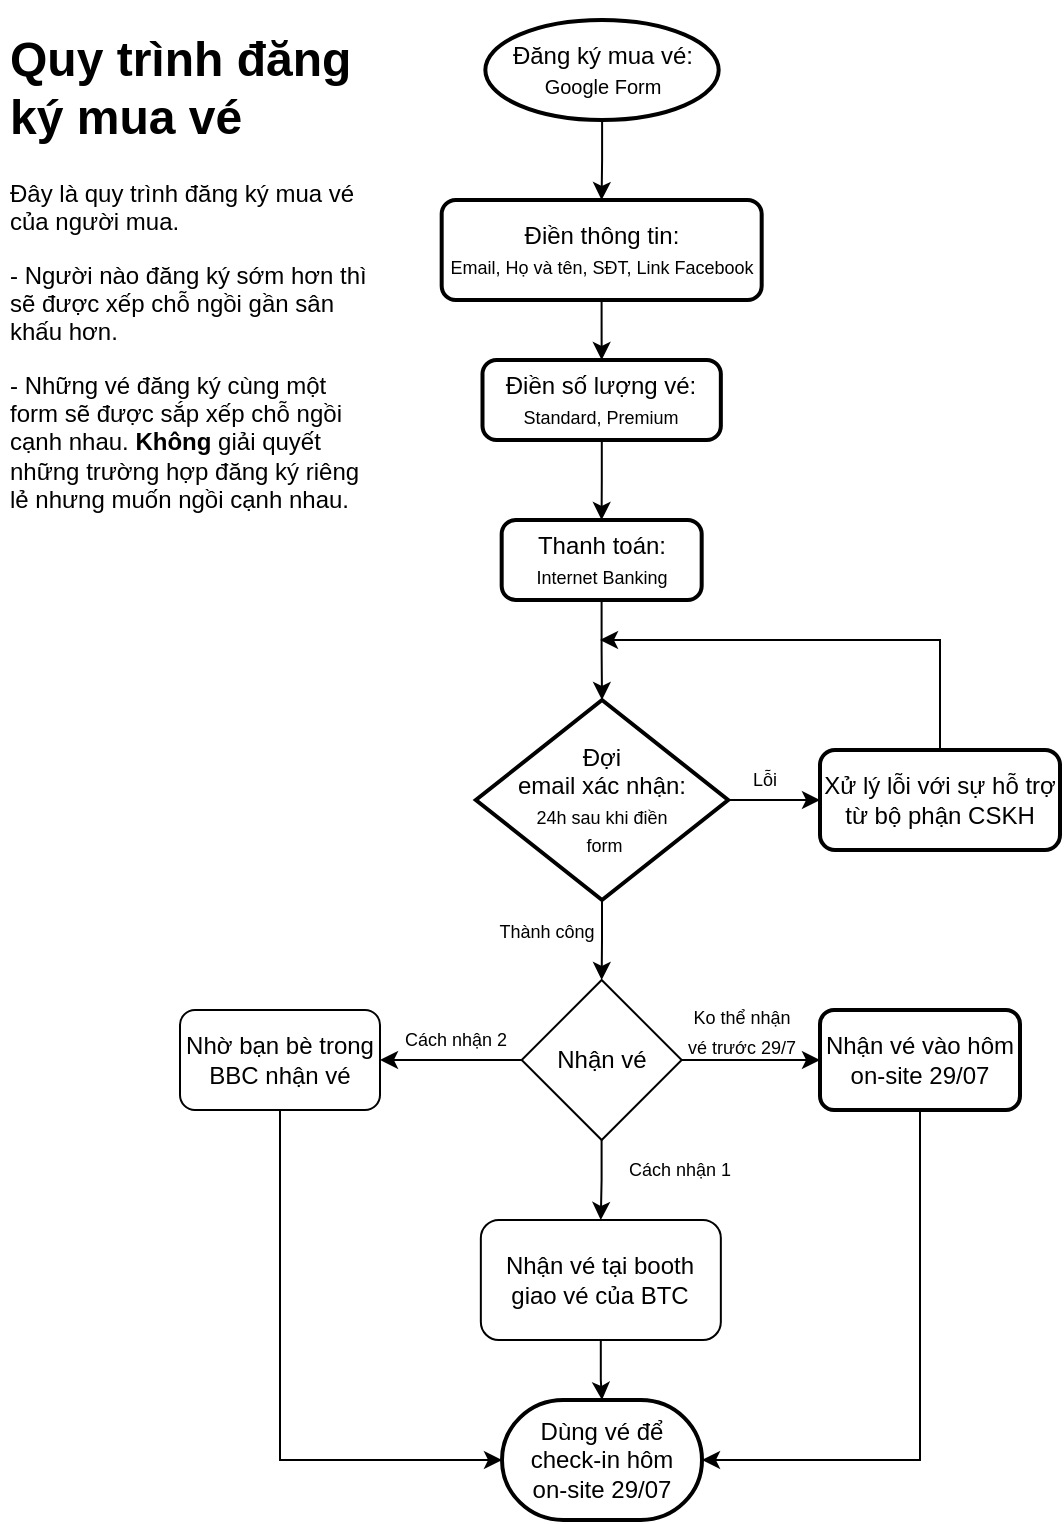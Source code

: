 <mxfile version="21.3.7" type="google">
  <diagram id="C5RBs43oDa-KdzZeNtuy" name="Page-1">
    <mxGraphModel grid="1" page="1" gridSize="10" guides="1" tooltips="1" connect="1" arrows="1" fold="1" pageScale="1" pageWidth="827" pageHeight="1169" math="0" shadow="0">
      <root>
        <mxCell id="WIyWlLk6GJQsqaUBKTNV-0" />
        <mxCell id="WIyWlLk6GJQsqaUBKTNV-1" parent="WIyWlLk6GJQsqaUBKTNV-0" />
        <mxCell id="YthEnGaVmXJWopxYmtOM-2" style="edgeStyle=orthogonalEdgeStyle;rounded=0;orthogonalLoop=1;jettySize=auto;html=1;" edge="1" parent="WIyWlLk6GJQsqaUBKTNV-1" source="YthEnGaVmXJWopxYmtOM-0" target="YthEnGaVmXJWopxYmtOM-1">
          <mxGeometry relative="1" as="geometry" />
        </mxCell>
        <mxCell id="YthEnGaVmXJWopxYmtOM-0" value="Đăng ký mua vé:&lt;br&gt;&lt;font size=&quot;1&quot;&gt;Google Form&lt;/font&gt;" style="strokeWidth=2;html=1;shape=mxgraph.flowchart.start_1;whiteSpace=wrap;" vertex="1" parent="WIyWlLk6GJQsqaUBKTNV-1">
          <mxGeometry x="262.67" y="30" width="116.67" height="50" as="geometry" />
        </mxCell>
        <mxCell id="YthEnGaVmXJWopxYmtOM-4" style="edgeStyle=orthogonalEdgeStyle;rounded=0;orthogonalLoop=1;jettySize=auto;html=1;entryX=0.5;entryY=0;entryDx=0;entryDy=0;" edge="1" parent="WIyWlLk6GJQsqaUBKTNV-1" source="YthEnGaVmXJWopxYmtOM-1" target="YthEnGaVmXJWopxYmtOM-3">
          <mxGeometry relative="1" as="geometry" />
        </mxCell>
        <mxCell id="YthEnGaVmXJWopxYmtOM-1" value="Điền thông tin:&lt;br&gt;&lt;font style=&quot;font-size: 9px;&quot;&gt;Email, Họ và tên, SĐT, Link Facebook&lt;/font&gt;" style="rounded=1;whiteSpace=wrap;html=1;absoluteArcSize=1;arcSize=14;strokeWidth=2;" vertex="1" parent="WIyWlLk6GJQsqaUBKTNV-1">
          <mxGeometry x="240.84" y="120" width="160" height="50" as="geometry" />
        </mxCell>
        <mxCell id="YthEnGaVmXJWopxYmtOM-6" value="" style="edgeStyle=orthogonalEdgeStyle;rounded=0;orthogonalLoop=1;jettySize=auto;html=1;" edge="1" parent="WIyWlLk6GJQsqaUBKTNV-1" source="YthEnGaVmXJWopxYmtOM-3" target="YthEnGaVmXJWopxYmtOM-5">
          <mxGeometry relative="1" as="geometry" />
        </mxCell>
        <mxCell id="YthEnGaVmXJWopxYmtOM-3" value="Điền số lượng vé:&lt;br&gt;&lt;font style=&quot;font-size: 9px;&quot;&gt;Standard, Premium&lt;/font&gt;" style="rounded=1;whiteSpace=wrap;html=1;absoluteArcSize=1;arcSize=14;strokeWidth=2;" vertex="1" parent="WIyWlLk6GJQsqaUBKTNV-1">
          <mxGeometry x="261.25" y="200" width="119.17" height="40" as="geometry" />
        </mxCell>
        <mxCell id="u06lM266lvLZw7qXxRKr-27" value="" style="edgeStyle=orthogonalEdgeStyle;rounded=0;orthogonalLoop=1;jettySize=auto;html=1;" edge="1" parent="WIyWlLk6GJQsqaUBKTNV-1" source="YthEnGaVmXJWopxYmtOM-5" target="u06lM266lvLZw7qXxRKr-26">
          <mxGeometry relative="1" as="geometry" />
        </mxCell>
        <mxCell id="YthEnGaVmXJWopxYmtOM-5" value="Thanh toán:&lt;br&gt;&lt;font style=&quot;font-size: 9px;&quot;&gt;Internet Banking&lt;/font&gt;" style="rounded=1;whiteSpace=wrap;html=1;absoluteArcSize=1;arcSize=14;strokeWidth=2;" vertex="1" parent="WIyWlLk6GJQsqaUBKTNV-1">
          <mxGeometry x="270.84" y="280" width="100" height="40" as="geometry" />
        </mxCell>
        <mxCell id="u06lM266lvLZw7qXxRKr-3" value="" style="edgeStyle=orthogonalEdgeStyle;rounded=0;orthogonalLoop=1;jettySize=auto;html=1;" edge="1" parent="WIyWlLk6GJQsqaUBKTNV-1" source="u06lM266lvLZw7qXxRKr-0" target="u06lM266lvLZw7qXxRKr-2">
          <mxGeometry relative="1" as="geometry" />
        </mxCell>
        <mxCell id="u06lM266lvLZw7qXxRKr-5" value="" style="edgeStyle=orthogonalEdgeStyle;rounded=0;orthogonalLoop=1;jettySize=auto;html=1;" edge="1" parent="WIyWlLk6GJQsqaUBKTNV-1" source="u06lM266lvLZw7qXxRKr-0" target="u06lM266lvLZw7qXxRKr-4">
          <mxGeometry relative="1" as="geometry" />
        </mxCell>
        <mxCell id="u06lM266lvLZw7qXxRKr-13" style="edgeStyle=orthogonalEdgeStyle;rounded=0;orthogonalLoop=1;jettySize=auto;html=1;entryX=0;entryY=0.5;entryDx=0;entryDy=0;" edge="1" parent="WIyWlLk6GJQsqaUBKTNV-1" source="u06lM266lvLZw7qXxRKr-0" target="u06lM266lvLZw7qXxRKr-12">
          <mxGeometry relative="1" as="geometry" />
        </mxCell>
        <mxCell id="u06lM266lvLZw7qXxRKr-0" value="Nhận vé" style="rhombus;whiteSpace=wrap;html=1;" vertex="1" parent="WIyWlLk6GJQsqaUBKTNV-1">
          <mxGeometry x="280.84" y="510" width="80" height="80" as="geometry" />
        </mxCell>
        <mxCell id="u06lM266lvLZw7qXxRKr-17" style="edgeStyle=orthogonalEdgeStyle;rounded=0;orthogonalLoop=1;jettySize=auto;html=1;entryX=0.5;entryY=0;entryDx=0;entryDy=0;entryPerimeter=0;" edge="1" parent="WIyWlLk6GJQsqaUBKTNV-1" source="u06lM266lvLZw7qXxRKr-2" target="u06lM266lvLZw7qXxRKr-36">
          <mxGeometry relative="1" as="geometry">
            <mxPoint x="321" y="770" as="targetPoint" />
          </mxGeometry>
        </mxCell>
        <mxCell id="u06lM266lvLZw7qXxRKr-2" value="Nhận vé tại booth giao vé của BTC" style="rounded=1;whiteSpace=wrap;html=1;" vertex="1" parent="WIyWlLk6GJQsqaUBKTNV-1">
          <mxGeometry x="260.42" y="630" width="120" height="60" as="geometry" />
        </mxCell>
        <mxCell id="u06lM266lvLZw7qXxRKr-18" style="edgeStyle=orthogonalEdgeStyle;rounded=0;orthogonalLoop=1;jettySize=auto;html=1;entryX=0;entryY=0.5;entryDx=0;entryDy=0;entryPerimeter=0;" edge="1" parent="WIyWlLk6GJQsqaUBKTNV-1" source="u06lM266lvLZw7qXxRKr-4" target="u06lM266lvLZw7qXxRKr-36">
          <mxGeometry relative="1" as="geometry">
            <mxPoint x="256.26" y="797.5" as="targetPoint" />
            <Array as="points">
              <mxPoint x="160" y="750" />
            </Array>
          </mxGeometry>
        </mxCell>
        <mxCell id="u06lM266lvLZw7qXxRKr-4" value="Nhờ bạn bè trong BBC nhận vé" style="rounded=1;whiteSpace=wrap;html=1;" vertex="1" parent="WIyWlLk6GJQsqaUBKTNV-1">
          <mxGeometry x="110" y="525" width="100" height="50" as="geometry" />
        </mxCell>
        <mxCell id="u06lM266lvLZw7qXxRKr-9" value="&lt;font style=&quot;font-size: 9px;&quot;&gt;Cách nhận 1&lt;/font&gt;" style="text;html=1;strokeColor=none;fillColor=none;align=center;verticalAlign=middle;whiteSpace=wrap;rounded=0;" vertex="1" parent="WIyWlLk6GJQsqaUBKTNV-1">
          <mxGeometry x="330" y="589" width="60" height="30" as="geometry" />
        </mxCell>
        <mxCell id="u06lM266lvLZw7qXxRKr-11" value="&lt;font style=&quot;font-size: 9px;&quot;&gt;Cách nhận 2&lt;/font&gt;" style="text;html=1;strokeColor=none;fillColor=none;align=center;verticalAlign=middle;whiteSpace=wrap;rounded=0;" vertex="1" parent="WIyWlLk6GJQsqaUBKTNV-1">
          <mxGeometry x="218" y="524" width="60" height="30" as="geometry" />
        </mxCell>
        <mxCell id="u06lM266lvLZw7qXxRKr-21" style="edgeStyle=orthogonalEdgeStyle;rounded=0;orthogonalLoop=1;jettySize=auto;html=1;exitX=0.5;exitY=1;exitDx=0;exitDy=0;entryX=1;entryY=0.5;entryDx=0;entryDy=0;entryPerimeter=0;" edge="1" parent="WIyWlLk6GJQsqaUBKTNV-1" source="u06lM266lvLZw7qXxRKr-12" target="u06lM266lvLZw7qXxRKr-36">
          <mxGeometry relative="1" as="geometry">
            <mxPoint x="385.42" y="797.5" as="targetPoint" />
            <Array as="points">
              <mxPoint x="480" y="575" />
              <mxPoint x="480" y="750" />
            </Array>
          </mxGeometry>
        </mxCell>
        <mxCell id="u06lM266lvLZw7qXxRKr-12" value="Nhận vé vào hôm on-site 29/07" style="rounded=1;whiteSpace=wrap;html=1;absoluteArcSize=1;arcSize=14;strokeWidth=2;" vertex="1" parent="WIyWlLk6GJQsqaUBKTNV-1">
          <mxGeometry x="430" y="525" width="100" height="50" as="geometry" />
        </mxCell>
        <mxCell id="u06lM266lvLZw7qXxRKr-14" value="&lt;font style=&quot;font-size: 9px;&quot;&gt;Ko thể nhận vé trước 29/7&lt;/font&gt;" style="text;html=1;strokeColor=none;fillColor=none;align=center;verticalAlign=middle;whiteSpace=wrap;rounded=0;" vertex="1" parent="WIyWlLk6GJQsqaUBKTNV-1">
          <mxGeometry x="360.84" y="520" width="60" height="30" as="geometry" />
        </mxCell>
        <mxCell id="u06lM266lvLZw7qXxRKr-28" style="edgeStyle=orthogonalEdgeStyle;rounded=0;orthogonalLoop=1;jettySize=auto;html=1;entryX=0.5;entryY=0;entryDx=0;entryDy=0;" edge="1" parent="WIyWlLk6GJQsqaUBKTNV-1" source="u06lM266lvLZw7qXxRKr-26" target="u06lM266lvLZw7qXxRKr-0">
          <mxGeometry relative="1" as="geometry" />
        </mxCell>
        <mxCell id="u06lM266lvLZw7qXxRKr-31" value="" style="edgeStyle=orthogonalEdgeStyle;rounded=0;orthogonalLoop=1;jettySize=auto;html=1;" edge="1" parent="WIyWlLk6GJQsqaUBKTNV-1" source="u06lM266lvLZw7qXxRKr-26" target="u06lM266lvLZw7qXxRKr-30">
          <mxGeometry relative="1" as="geometry" />
        </mxCell>
        <mxCell id="u06lM266lvLZw7qXxRKr-26" value="Đợi &lt;br&gt;email xác nhận: &lt;br&gt;&lt;font style=&quot;font-size: 9px;&quot;&gt;24h sau khi điền&lt;br&gt;&amp;nbsp;form&lt;/font&gt;" style="strokeWidth=2;html=1;shape=mxgraph.flowchart.decision;whiteSpace=wrap;" vertex="1" parent="WIyWlLk6GJQsqaUBKTNV-1">
          <mxGeometry x="257.93" y="370" width="126.16" height="100" as="geometry" />
        </mxCell>
        <mxCell id="u06lM266lvLZw7qXxRKr-29" value="&lt;font style=&quot;font-size: 9px;&quot;&gt;Thành công&lt;/font&gt;" style="text;html=1;strokeColor=none;fillColor=none;align=center;verticalAlign=middle;whiteSpace=wrap;rounded=0;" vertex="1" parent="WIyWlLk6GJQsqaUBKTNV-1">
          <mxGeometry x="257.93" y="470" width="70.83" height="30" as="geometry" />
        </mxCell>
        <mxCell id="u06lM266lvLZw7qXxRKr-35" style="edgeStyle=orthogonalEdgeStyle;rounded=0;orthogonalLoop=1;jettySize=auto;html=1;" edge="1" parent="WIyWlLk6GJQsqaUBKTNV-1" source="u06lM266lvLZw7qXxRKr-30">
          <mxGeometry relative="1" as="geometry">
            <mxPoint x="320" y="340" as="targetPoint" />
            <Array as="points">
              <mxPoint x="490" y="340" />
            </Array>
          </mxGeometry>
        </mxCell>
        <mxCell id="u06lM266lvLZw7qXxRKr-30" value="Xử lý lỗi với sự hỗ trợ từ bộ phận CSKH" style="rounded=1;whiteSpace=wrap;html=1;strokeWidth=2;" vertex="1" parent="WIyWlLk6GJQsqaUBKTNV-1">
          <mxGeometry x="430" y="395" width="120" height="50" as="geometry" />
        </mxCell>
        <mxCell id="u06lM266lvLZw7qXxRKr-32" value="&lt;font style=&quot;font-size: 9px;&quot;&gt;Lỗi&lt;/font&gt;" style="text;html=1;strokeColor=none;fillColor=none;align=center;verticalAlign=middle;whiteSpace=wrap;rounded=0;" vertex="1" parent="WIyWlLk6GJQsqaUBKTNV-1">
          <mxGeometry x="367.0" y="394" width="70.83" height="30" as="geometry" />
        </mxCell>
        <mxCell id="u06lM266lvLZw7qXxRKr-36" value="Dùng vé để check-in hôm &lt;br&gt;on-site 29/07" style="strokeWidth=2;html=1;shape=mxgraph.flowchart.terminator;whiteSpace=wrap;" vertex="1" parent="WIyWlLk6GJQsqaUBKTNV-1">
          <mxGeometry x="271" y="720" width="100" height="60" as="geometry" />
        </mxCell>
        <mxCell id="u06lM266lvLZw7qXxRKr-37" value="&lt;h1&gt;Quy trình đăng ký mua vé&lt;/h1&gt;&lt;p&gt;Đây là quy trình đăng ký mua vé của người mua.&lt;/p&gt;&lt;p&gt;- Người nào đăng ký sớm hơn thì sẽ được xếp chỗ ngồi gần sân khấu hơn.&lt;/p&gt;&lt;p&gt;- Những vé đăng ký cùng một form sẽ được sắp xếp chỗ ngồi cạnh nhau. &lt;b&gt;Không&lt;/b&gt; giải quyết những trường hợp đăng ký riêng lẻ nhưng muốn ngồi cạnh nhau.&lt;/p&gt;" style="text;html=1;strokeColor=none;fillColor=none;spacing=5;spacingTop=-20;whiteSpace=wrap;overflow=hidden;rounded=0;" vertex="1" parent="WIyWlLk6GJQsqaUBKTNV-1">
          <mxGeometry x="20" y="30" width="190" height="260" as="geometry" />
        </mxCell>
      </root>
    </mxGraphModel>
  </diagram>
</mxfile>
